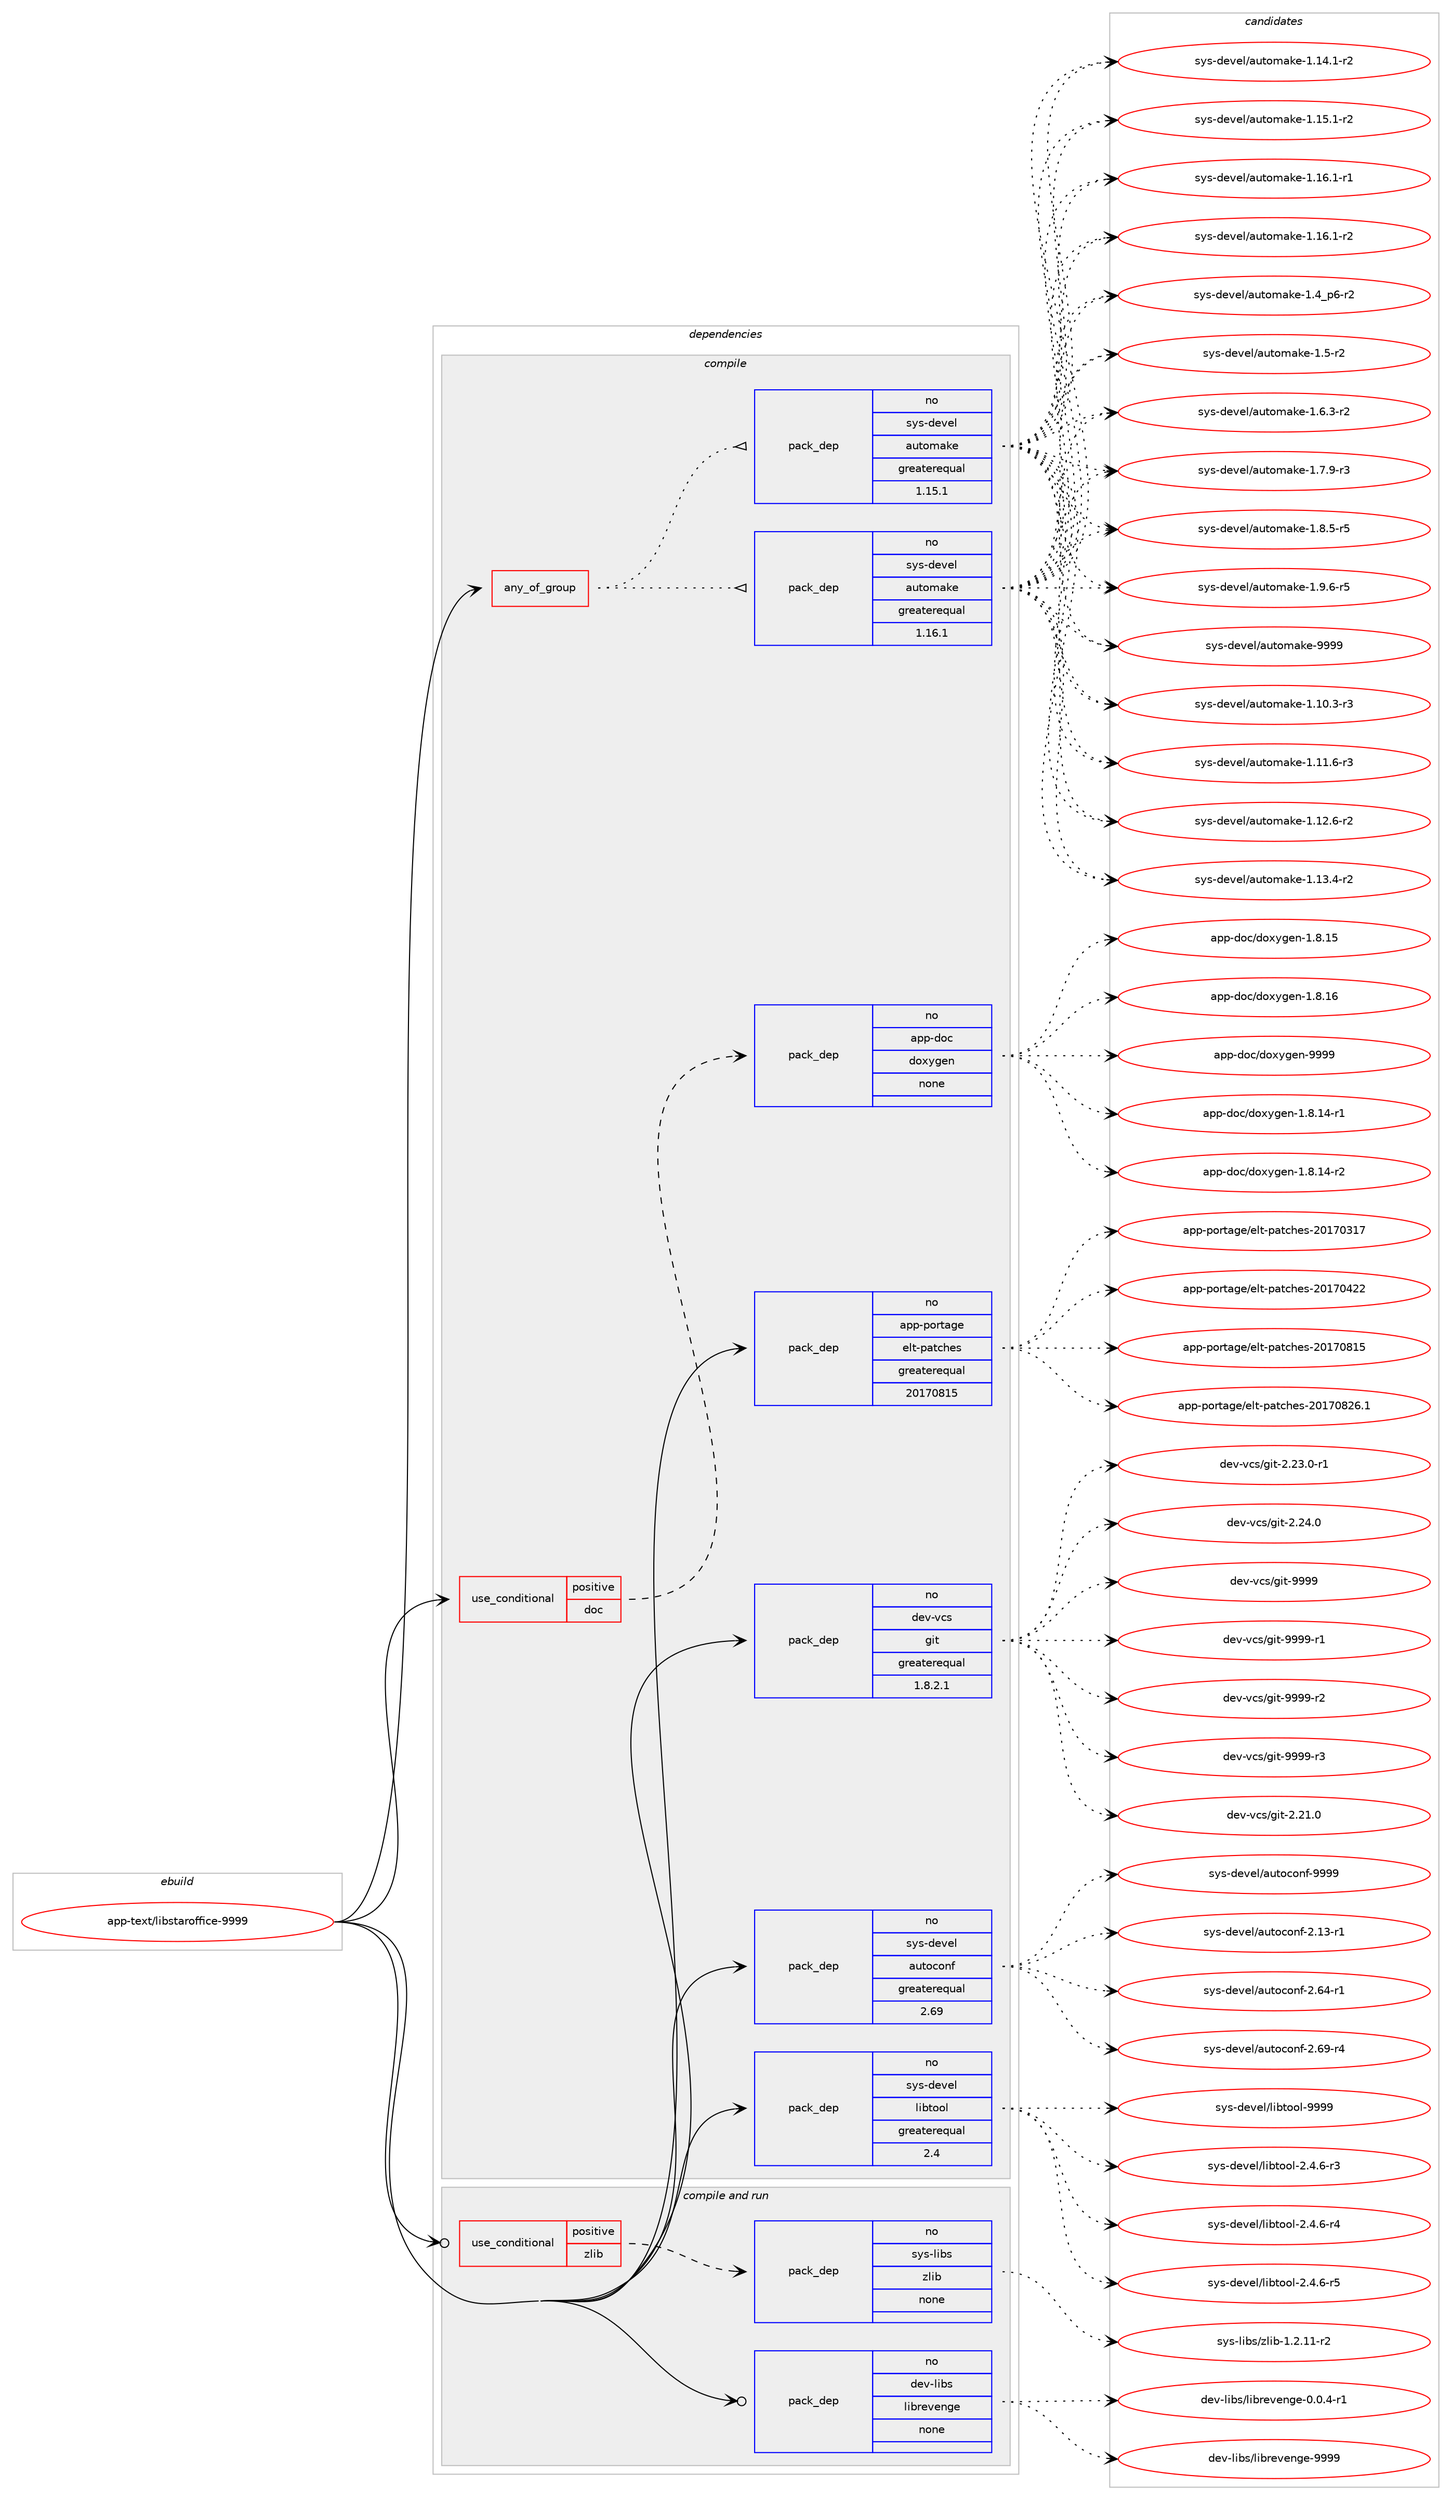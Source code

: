 digraph prolog {

# *************
# Graph options
# *************

newrank=true;
concentrate=true;
compound=true;
graph [rankdir=LR,fontname=Helvetica,fontsize=10,ranksep=1.5];#, ranksep=2.5, nodesep=0.2];
edge  [arrowhead=vee];
node  [fontname=Helvetica,fontsize=10];

# **********
# The ebuild
# **********

subgraph cluster_leftcol {
color=gray;
rank=same;
label=<<i>ebuild</i>>;
id [label="app-text/libstaroffice-9999", color=red, width=4, href="../app-text/libstaroffice-9999.svg"];
}

# ****************
# The dependencies
# ****************

subgraph cluster_midcol {
color=gray;
label=<<i>dependencies</i>>;
subgraph cluster_compile {
fillcolor="#eeeeee";
style=filled;
label=<<i>compile</i>>;
subgraph any8902 {
dependency509726 [label=<<TABLE BORDER="0" CELLBORDER="1" CELLSPACING="0" CELLPADDING="4"><TR><TD CELLPADDING="10">any_of_group</TD></TR></TABLE>>, shape=none, color=red];subgraph pack378997 {
dependency509727 [label=<<TABLE BORDER="0" CELLBORDER="1" CELLSPACING="0" CELLPADDING="4" WIDTH="220"><TR><TD ROWSPAN="6" CELLPADDING="30">pack_dep</TD></TR><TR><TD WIDTH="110">no</TD></TR><TR><TD>sys-devel</TD></TR><TR><TD>automake</TD></TR><TR><TD>greaterequal</TD></TR><TR><TD>1.16.1</TD></TR></TABLE>>, shape=none, color=blue];
}
dependency509726:e -> dependency509727:w [weight=20,style="dotted",arrowhead="oinv"];
subgraph pack378998 {
dependency509728 [label=<<TABLE BORDER="0" CELLBORDER="1" CELLSPACING="0" CELLPADDING="4" WIDTH="220"><TR><TD ROWSPAN="6" CELLPADDING="30">pack_dep</TD></TR><TR><TD WIDTH="110">no</TD></TR><TR><TD>sys-devel</TD></TR><TR><TD>automake</TD></TR><TR><TD>greaterequal</TD></TR><TR><TD>1.15.1</TD></TR></TABLE>>, shape=none, color=blue];
}
dependency509726:e -> dependency509728:w [weight=20,style="dotted",arrowhead="oinv"];
}
id:e -> dependency509726:w [weight=20,style="solid",arrowhead="vee"];
subgraph cond121503 {
dependency509729 [label=<<TABLE BORDER="0" CELLBORDER="1" CELLSPACING="0" CELLPADDING="4"><TR><TD ROWSPAN="3" CELLPADDING="10">use_conditional</TD></TR><TR><TD>positive</TD></TR><TR><TD>doc</TD></TR></TABLE>>, shape=none, color=red];
subgraph pack378999 {
dependency509730 [label=<<TABLE BORDER="0" CELLBORDER="1" CELLSPACING="0" CELLPADDING="4" WIDTH="220"><TR><TD ROWSPAN="6" CELLPADDING="30">pack_dep</TD></TR><TR><TD WIDTH="110">no</TD></TR><TR><TD>app-doc</TD></TR><TR><TD>doxygen</TD></TR><TR><TD>none</TD></TR><TR><TD></TD></TR></TABLE>>, shape=none, color=blue];
}
dependency509729:e -> dependency509730:w [weight=20,style="dashed",arrowhead="vee"];
}
id:e -> dependency509729:w [weight=20,style="solid",arrowhead="vee"];
subgraph pack379000 {
dependency509731 [label=<<TABLE BORDER="0" CELLBORDER="1" CELLSPACING="0" CELLPADDING="4" WIDTH="220"><TR><TD ROWSPAN="6" CELLPADDING="30">pack_dep</TD></TR><TR><TD WIDTH="110">no</TD></TR><TR><TD>app-portage</TD></TR><TR><TD>elt-patches</TD></TR><TR><TD>greaterequal</TD></TR><TR><TD>20170815</TD></TR></TABLE>>, shape=none, color=blue];
}
id:e -> dependency509731:w [weight=20,style="solid",arrowhead="vee"];
subgraph pack379001 {
dependency509732 [label=<<TABLE BORDER="0" CELLBORDER="1" CELLSPACING="0" CELLPADDING="4" WIDTH="220"><TR><TD ROWSPAN="6" CELLPADDING="30">pack_dep</TD></TR><TR><TD WIDTH="110">no</TD></TR><TR><TD>dev-vcs</TD></TR><TR><TD>git</TD></TR><TR><TD>greaterequal</TD></TR><TR><TD>1.8.2.1</TD></TR></TABLE>>, shape=none, color=blue];
}
id:e -> dependency509732:w [weight=20,style="solid",arrowhead="vee"];
subgraph pack379002 {
dependency509733 [label=<<TABLE BORDER="0" CELLBORDER="1" CELLSPACING="0" CELLPADDING="4" WIDTH="220"><TR><TD ROWSPAN="6" CELLPADDING="30">pack_dep</TD></TR><TR><TD WIDTH="110">no</TD></TR><TR><TD>sys-devel</TD></TR><TR><TD>autoconf</TD></TR><TR><TD>greaterequal</TD></TR><TR><TD>2.69</TD></TR></TABLE>>, shape=none, color=blue];
}
id:e -> dependency509733:w [weight=20,style="solid",arrowhead="vee"];
subgraph pack379003 {
dependency509734 [label=<<TABLE BORDER="0" CELLBORDER="1" CELLSPACING="0" CELLPADDING="4" WIDTH="220"><TR><TD ROWSPAN="6" CELLPADDING="30">pack_dep</TD></TR><TR><TD WIDTH="110">no</TD></TR><TR><TD>sys-devel</TD></TR><TR><TD>libtool</TD></TR><TR><TD>greaterequal</TD></TR><TR><TD>2.4</TD></TR></TABLE>>, shape=none, color=blue];
}
id:e -> dependency509734:w [weight=20,style="solid",arrowhead="vee"];
}
subgraph cluster_compileandrun {
fillcolor="#eeeeee";
style=filled;
label=<<i>compile and run</i>>;
subgraph cond121504 {
dependency509735 [label=<<TABLE BORDER="0" CELLBORDER="1" CELLSPACING="0" CELLPADDING="4"><TR><TD ROWSPAN="3" CELLPADDING="10">use_conditional</TD></TR><TR><TD>positive</TD></TR><TR><TD>zlib</TD></TR></TABLE>>, shape=none, color=red];
subgraph pack379004 {
dependency509736 [label=<<TABLE BORDER="0" CELLBORDER="1" CELLSPACING="0" CELLPADDING="4" WIDTH="220"><TR><TD ROWSPAN="6" CELLPADDING="30">pack_dep</TD></TR><TR><TD WIDTH="110">no</TD></TR><TR><TD>sys-libs</TD></TR><TR><TD>zlib</TD></TR><TR><TD>none</TD></TR><TR><TD></TD></TR></TABLE>>, shape=none, color=blue];
}
dependency509735:e -> dependency509736:w [weight=20,style="dashed",arrowhead="vee"];
}
id:e -> dependency509735:w [weight=20,style="solid",arrowhead="odotvee"];
subgraph pack379005 {
dependency509737 [label=<<TABLE BORDER="0" CELLBORDER="1" CELLSPACING="0" CELLPADDING="4" WIDTH="220"><TR><TD ROWSPAN="6" CELLPADDING="30">pack_dep</TD></TR><TR><TD WIDTH="110">no</TD></TR><TR><TD>dev-libs</TD></TR><TR><TD>librevenge</TD></TR><TR><TD>none</TD></TR><TR><TD></TD></TR></TABLE>>, shape=none, color=blue];
}
id:e -> dependency509737:w [weight=20,style="solid",arrowhead="odotvee"];
}
subgraph cluster_run {
fillcolor="#eeeeee";
style=filled;
label=<<i>run</i>>;
}
}

# **************
# The candidates
# **************

subgraph cluster_choices {
rank=same;
color=gray;
label=<<i>candidates</i>>;

subgraph choice378997 {
color=black;
nodesep=1;
choice11512111545100101118101108479711711611110997107101454946494846514511451 [label="sys-devel/automake-1.10.3-r3", color=red, width=4,href="../sys-devel/automake-1.10.3-r3.svg"];
choice11512111545100101118101108479711711611110997107101454946494946544511451 [label="sys-devel/automake-1.11.6-r3", color=red, width=4,href="../sys-devel/automake-1.11.6-r3.svg"];
choice11512111545100101118101108479711711611110997107101454946495046544511450 [label="sys-devel/automake-1.12.6-r2", color=red, width=4,href="../sys-devel/automake-1.12.6-r2.svg"];
choice11512111545100101118101108479711711611110997107101454946495146524511450 [label="sys-devel/automake-1.13.4-r2", color=red, width=4,href="../sys-devel/automake-1.13.4-r2.svg"];
choice11512111545100101118101108479711711611110997107101454946495246494511450 [label="sys-devel/automake-1.14.1-r2", color=red, width=4,href="../sys-devel/automake-1.14.1-r2.svg"];
choice11512111545100101118101108479711711611110997107101454946495346494511450 [label="sys-devel/automake-1.15.1-r2", color=red, width=4,href="../sys-devel/automake-1.15.1-r2.svg"];
choice11512111545100101118101108479711711611110997107101454946495446494511449 [label="sys-devel/automake-1.16.1-r1", color=red, width=4,href="../sys-devel/automake-1.16.1-r1.svg"];
choice11512111545100101118101108479711711611110997107101454946495446494511450 [label="sys-devel/automake-1.16.1-r2", color=red, width=4,href="../sys-devel/automake-1.16.1-r2.svg"];
choice115121115451001011181011084797117116111109971071014549465295112544511450 [label="sys-devel/automake-1.4_p6-r2", color=red, width=4,href="../sys-devel/automake-1.4_p6-r2.svg"];
choice11512111545100101118101108479711711611110997107101454946534511450 [label="sys-devel/automake-1.5-r2", color=red, width=4,href="../sys-devel/automake-1.5-r2.svg"];
choice115121115451001011181011084797117116111109971071014549465446514511450 [label="sys-devel/automake-1.6.3-r2", color=red, width=4,href="../sys-devel/automake-1.6.3-r2.svg"];
choice115121115451001011181011084797117116111109971071014549465546574511451 [label="sys-devel/automake-1.7.9-r3", color=red, width=4,href="../sys-devel/automake-1.7.9-r3.svg"];
choice115121115451001011181011084797117116111109971071014549465646534511453 [label="sys-devel/automake-1.8.5-r5", color=red, width=4,href="../sys-devel/automake-1.8.5-r5.svg"];
choice115121115451001011181011084797117116111109971071014549465746544511453 [label="sys-devel/automake-1.9.6-r5", color=red, width=4,href="../sys-devel/automake-1.9.6-r5.svg"];
choice115121115451001011181011084797117116111109971071014557575757 [label="sys-devel/automake-9999", color=red, width=4,href="../sys-devel/automake-9999.svg"];
dependency509727:e -> choice11512111545100101118101108479711711611110997107101454946494846514511451:w [style=dotted,weight="100"];
dependency509727:e -> choice11512111545100101118101108479711711611110997107101454946494946544511451:w [style=dotted,weight="100"];
dependency509727:e -> choice11512111545100101118101108479711711611110997107101454946495046544511450:w [style=dotted,weight="100"];
dependency509727:e -> choice11512111545100101118101108479711711611110997107101454946495146524511450:w [style=dotted,weight="100"];
dependency509727:e -> choice11512111545100101118101108479711711611110997107101454946495246494511450:w [style=dotted,weight="100"];
dependency509727:e -> choice11512111545100101118101108479711711611110997107101454946495346494511450:w [style=dotted,weight="100"];
dependency509727:e -> choice11512111545100101118101108479711711611110997107101454946495446494511449:w [style=dotted,weight="100"];
dependency509727:e -> choice11512111545100101118101108479711711611110997107101454946495446494511450:w [style=dotted,weight="100"];
dependency509727:e -> choice115121115451001011181011084797117116111109971071014549465295112544511450:w [style=dotted,weight="100"];
dependency509727:e -> choice11512111545100101118101108479711711611110997107101454946534511450:w [style=dotted,weight="100"];
dependency509727:e -> choice115121115451001011181011084797117116111109971071014549465446514511450:w [style=dotted,weight="100"];
dependency509727:e -> choice115121115451001011181011084797117116111109971071014549465546574511451:w [style=dotted,weight="100"];
dependency509727:e -> choice115121115451001011181011084797117116111109971071014549465646534511453:w [style=dotted,weight="100"];
dependency509727:e -> choice115121115451001011181011084797117116111109971071014549465746544511453:w [style=dotted,weight="100"];
dependency509727:e -> choice115121115451001011181011084797117116111109971071014557575757:w [style=dotted,weight="100"];
}
subgraph choice378998 {
color=black;
nodesep=1;
choice11512111545100101118101108479711711611110997107101454946494846514511451 [label="sys-devel/automake-1.10.3-r3", color=red, width=4,href="../sys-devel/automake-1.10.3-r3.svg"];
choice11512111545100101118101108479711711611110997107101454946494946544511451 [label="sys-devel/automake-1.11.6-r3", color=red, width=4,href="../sys-devel/automake-1.11.6-r3.svg"];
choice11512111545100101118101108479711711611110997107101454946495046544511450 [label="sys-devel/automake-1.12.6-r2", color=red, width=4,href="../sys-devel/automake-1.12.6-r2.svg"];
choice11512111545100101118101108479711711611110997107101454946495146524511450 [label="sys-devel/automake-1.13.4-r2", color=red, width=4,href="../sys-devel/automake-1.13.4-r2.svg"];
choice11512111545100101118101108479711711611110997107101454946495246494511450 [label="sys-devel/automake-1.14.1-r2", color=red, width=4,href="../sys-devel/automake-1.14.1-r2.svg"];
choice11512111545100101118101108479711711611110997107101454946495346494511450 [label="sys-devel/automake-1.15.1-r2", color=red, width=4,href="../sys-devel/automake-1.15.1-r2.svg"];
choice11512111545100101118101108479711711611110997107101454946495446494511449 [label="sys-devel/automake-1.16.1-r1", color=red, width=4,href="../sys-devel/automake-1.16.1-r1.svg"];
choice11512111545100101118101108479711711611110997107101454946495446494511450 [label="sys-devel/automake-1.16.1-r2", color=red, width=4,href="../sys-devel/automake-1.16.1-r2.svg"];
choice115121115451001011181011084797117116111109971071014549465295112544511450 [label="sys-devel/automake-1.4_p6-r2", color=red, width=4,href="../sys-devel/automake-1.4_p6-r2.svg"];
choice11512111545100101118101108479711711611110997107101454946534511450 [label="sys-devel/automake-1.5-r2", color=red, width=4,href="../sys-devel/automake-1.5-r2.svg"];
choice115121115451001011181011084797117116111109971071014549465446514511450 [label="sys-devel/automake-1.6.3-r2", color=red, width=4,href="../sys-devel/automake-1.6.3-r2.svg"];
choice115121115451001011181011084797117116111109971071014549465546574511451 [label="sys-devel/automake-1.7.9-r3", color=red, width=4,href="../sys-devel/automake-1.7.9-r3.svg"];
choice115121115451001011181011084797117116111109971071014549465646534511453 [label="sys-devel/automake-1.8.5-r5", color=red, width=4,href="../sys-devel/automake-1.8.5-r5.svg"];
choice115121115451001011181011084797117116111109971071014549465746544511453 [label="sys-devel/automake-1.9.6-r5", color=red, width=4,href="../sys-devel/automake-1.9.6-r5.svg"];
choice115121115451001011181011084797117116111109971071014557575757 [label="sys-devel/automake-9999", color=red, width=4,href="../sys-devel/automake-9999.svg"];
dependency509728:e -> choice11512111545100101118101108479711711611110997107101454946494846514511451:w [style=dotted,weight="100"];
dependency509728:e -> choice11512111545100101118101108479711711611110997107101454946494946544511451:w [style=dotted,weight="100"];
dependency509728:e -> choice11512111545100101118101108479711711611110997107101454946495046544511450:w [style=dotted,weight="100"];
dependency509728:e -> choice11512111545100101118101108479711711611110997107101454946495146524511450:w [style=dotted,weight="100"];
dependency509728:e -> choice11512111545100101118101108479711711611110997107101454946495246494511450:w [style=dotted,weight="100"];
dependency509728:e -> choice11512111545100101118101108479711711611110997107101454946495346494511450:w [style=dotted,weight="100"];
dependency509728:e -> choice11512111545100101118101108479711711611110997107101454946495446494511449:w [style=dotted,weight="100"];
dependency509728:e -> choice11512111545100101118101108479711711611110997107101454946495446494511450:w [style=dotted,weight="100"];
dependency509728:e -> choice115121115451001011181011084797117116111109971071014549465295112544511450:w [style=dotted,weight="100"];
dependency509728:e -> choice11512111545100101118101108479711711611110997107101454946534511450:w [style=dotted,weight="100"];
dependency509728:e -> choice115121115451001011181011084797117116111109971071014549465446514511450:w [style=dotted,weight="100"];
dependency509728:e -> choice115121115451001011181011084797117116111109971071014549465546574511451:w [style=dotted,weight="100"];
dependency509728:e -> choice115121115451001011181011084797117116111109971071014549465646534511453:w [style=dotted,weight="100"];
dependency509728:e -> choice115121115451001011181011084797117116111109971071014549465746544511453:w [style=dotted,weight="100"];
dependency509728:e -> choice115121115451001011181011084797117116111109971071014557575757:w [style=dotted,weight="100"];
}
subgraph choice378999 {
color=black;
nodesep=1;
choice97112112451001119947100111120121103101110454946564649524511449 [label="app-doc/doxygen-1.8.14-r1", color=red, width=4,href="../app-doc/doxygen-1.8.14-r1.svg"];
choice97112112451001119947100111120121103101110454946564649524511450 [label="app-doc/doxygen-1.8.14-r2", color=red, width=4,href="../app-doc/doxygen-1.8.14-r2.svg"];
choice9711211245100111994710011112012110310111045494656464953 [label="app-doc/doxygen-1.8.15", color=red, width=4,href="../app-doc/doxygen-1.8.15.svg"];
choice9711211245100111994710011112012110310111045494656464954 [label="app-doc/doxygen-1.8.16", color=red, width=4,href="../app-doc/doxygen-1.8.16.svg"];
choice971121124510011199471001111201211031011104557575757 [label="app-doc/doxygen-9999", color=red, width=4,href="../app-doc/doxygen-9999.svg"];
dependency509730:e -> choice97112112451001119947100111120121103101110454946564649524511449:w [style=dotted,weight="100"];
dependency509730:e -> choice97112112451001119947100111120121103101110454946564649524511450:w [style=dotted,weight="100"];
dependency509730:e -> choice9711211245100111994710011112012110310111045494656464953:w [style=dotted,weight="100"];
dependency509730:e -> choice9711211245100111994710011112012110310111045494656464954:w [style=dotted,weight="100"];
dependency509730:e -> choice971121124510011199471001111201211031011104557575757:w [style=dotted,weight="100"];
}
subgraph choice379000 {
color=black;
nodesep=1;
choice97112112451121111141169710310147101108116451129711699104101115455048495548514955 [label="app-portage/elt-patches-20170317", color=red, width=4,href="../app-portage/elt-patches-20170317.svg"];
choice97112112451121111141169710310147101108116451129711699104101115455048495548525050 [label="app-portage/elt-patches-20170422", color=red, width=4,href="../app-portage/elt-patches-20170422.svg"];
choice97112112451121111141169710310147101108116451129711699104101115455048495548564953 [label="app-portage/elt-patches-20170815", color=red, width=4,href="../app-portage/elt-patches-20170815.svg"];
choice971121124511211111411697103101471011081164511297116991041011154550484955485650544649 [label="app-portage/elt-patches-20170826.1", color=red, width=4,href="../app-portage/elt-patches-20170826.1.svg"];
dependency509731:e -> choice97112112451121111141169710310147101108116451129711699104101115455048495548514955:w [style=dotted,weight="100"];
dependency509731:e -> choice97112112451121111141169710310147101108116451129711699104101115455048495548525050:w [style=dotted,weight="100"];
dependency509731:e -> choice97112112451121111141169710310147101108116451129711699104101115455048495548564953:w [style=dotted,weight="100"];
dependency509731:e -> choice971121124511211111411697103101471011081164511297116991041011154550484955485650544649:w [style=dotted,weight="100"];
}
subgraph choice379001 {
color=black;
nodesep=1;
choice10010111845118991154710310511645504650494648 [label="dev-vcs/git-2.21.0", color=red, width=4,href="../dev-vcs/git-2.21.0.svg"];
choice100101118451189911547103105116455046505146484511449 [label="dev-vcs/git-2.23.0-r1", color=red, width=4,href="../dev-vcs/git-2.23.0-r1.svg"];
choice10010111845118991154710310511645504650524648 [label="dev-vcs/git-2.24.0", color=red, width=4,href="../dev-vcs/git-2.24.0.svg"];
choice1001011184511899115471031051164557575757 [label="dev-vcs/git-9999", color=red, width=4,href="../dev-vcs/git-9999.svg"];
choice10010111845118991154710310511645575757574511449 [label="dev-vcs/git-9999-r1", color=red, width=4,href="../dev-vcs/git-9999-r1.svg"];
choice10010111845118991154710310511645575757574511450 [label="dev-vcs/git-9999-r2", color=red, width=4,href="../dev-vcs/git-9999-r2.svg"];
choice10010111845118991154710310511645575757574511451 [label="dev-vcs/git-9999-r3", color=red, width=4,href="../dev-vcs/git-9999-r3.svg"];
dependency509732:e -> choice10010111845118991154710310511645504650494648:w [style=dotted,weight="100"];
dependency509732:e -> choice100101118451189911547103105116455046505146484511449:w [style=dotted,weight="100"];
dependency509732:e -> choice10010111845118991154710310511645504650524648:w [style=dotted,weight="100"];
dependency509732:e -> choice1001011184511899115471031051164557575757:w [style=dotted,weight="100"];
dependency509732:e -> choice10010111845118991154710310511645575757574511449:w [style=dotted,weight="100"];
dependency509732:e -> choice10010111845118991154710310511645575757574511450:w [style=dotted,weight="100"];
dependency509732:e -> choice10010111845118991154710310511645575757574511451:w [style=dotted,weight="100"];
}
subgraph choice379002 {
color=black;
nodesep=1;
choice1151211154510010111810110847971171161119911111010245504649514511449 [label="sys-devel/autoconf-2.13-r1", color=red, width=4,href="../sys-devel/autoconf-2.13-r1.svg"];
choice1151211154510010111810110847971171161119911111010245504654524511449 [label="sys-devel/autoconf-2.64-r1", color=red, width=4,href="../sys-devel/autoconf-2.64-r1.svg"];
choice1151211154510010111810110847971171161119911111010245504654574511452 [label="sys-devel/autoconf-2.69-r4", color=red, width=4,href="../sys-devel/autoconf-2.69-r4.svg"];
choice115121115451001011181011084797117116111991111101024557575757 [label="sys-devel/autoconf-9999", color=red, width=4,href="../sys-devel/autoconf-9999.svg"];
dependency509733:e -> choice1151211154510010111810110847971171161119911111010245504649514511449:w [style=dotted,weight="100"];
dependency509733:e -> choice1151211154510010111810110847971171161119911111010245504654524511449:w [style=dotted,weight="100"];
dependency509733:e -> choice1151211154510010111810110847971171161119911111010245504654574511452:w [style=dotted,weight="100"];
dependency509733:e -> choice115121115451001011181011084797117116111991111101024557575757:w [style=dotted,weight="100"];
}
subgraph choice379003 {
color=black;
nodesep=1;
choice1151211154510010111810110847108105981161111111084550465246544511451 [label="sys-devel/libtool-2.4.6-r3", color=red, width=4,href="../sys-devel/libtool-2.4.6-r3.svg"];
choice1151211154510010111810110847108105981161111111084550465246544511452 [label="sys-devel/libtool-2.4.6-r4", color=red, width=4,href="../sys-devel/libtool-2.4.6-r4.svg"];
choice1151211154510010111810110847108105981161111111084550465246544511453 [label="sys-devel/libtool-2.4.6-r5", color=red, width=4,href="../sys-devel/libtool-2.4.6-r5.svg"];
choice1151211154510010111810110847108105981161111111084557575757 [label="sys-devel/libtool-9999", color=red, width=4,href="../sys-devel/libtool-9999.svg"];
dependency509734:e -> choice1151211154510010111810110847108105981161111111084550465246544511451:w [style=dotted,weight="100"];
dependency509734:e -> choice1151211154510010111810110847108105981161111111084550465246544511452:w [style=dotted,weight="100"];
dependency509734:e -> choice1151211154510010111810110847108105981161111111084550465246544511453:w [style=dotted,weight="100"];
dependency509734:e -> choice1151211154510010111810110847108105981161111111084557575757:w [style=dotted,weight="100"];
}
subgraph choice379004 {
color=black;
nodesep=1;
choice11512111545108105981154712210810598454946504649494511450 [label="sys-libs/zlib-1.2.11-r2", color=red, width=4,href="../sys-libs/zlib-1.2.11-r2.svg"];
dependency509736:e -> choice11512111545108105981154712210810598454946504649494511450:w [style=dotted,weight="100"];
}
subgraph choice379005 {
color=black;
nodesep=1;
choice100101118451081059811547108105981141011181011101031014548464846524511449 [label="dev-libs/librevenge-0.0.4-r1", color=red, width=4,href="../dev-libs/librevenge-0.0.4-r1.svg"];
choice100101118451081059811547108105981141011181011101031014557575757 [label="dev-libs/librevenge-9999", color=red, width=4,href="../dev-libs/librevenge-9999.svg"];
dependency509737:e -> choice100101118451081059811547108105981141011181011101031014548464846524511449:w [style=dotted,weight="100"];
dependency509737:e -> choice100101118451081059811547108105981141011181011101031014557575757:w [style=dotted,weight="100"];
}
}

}
